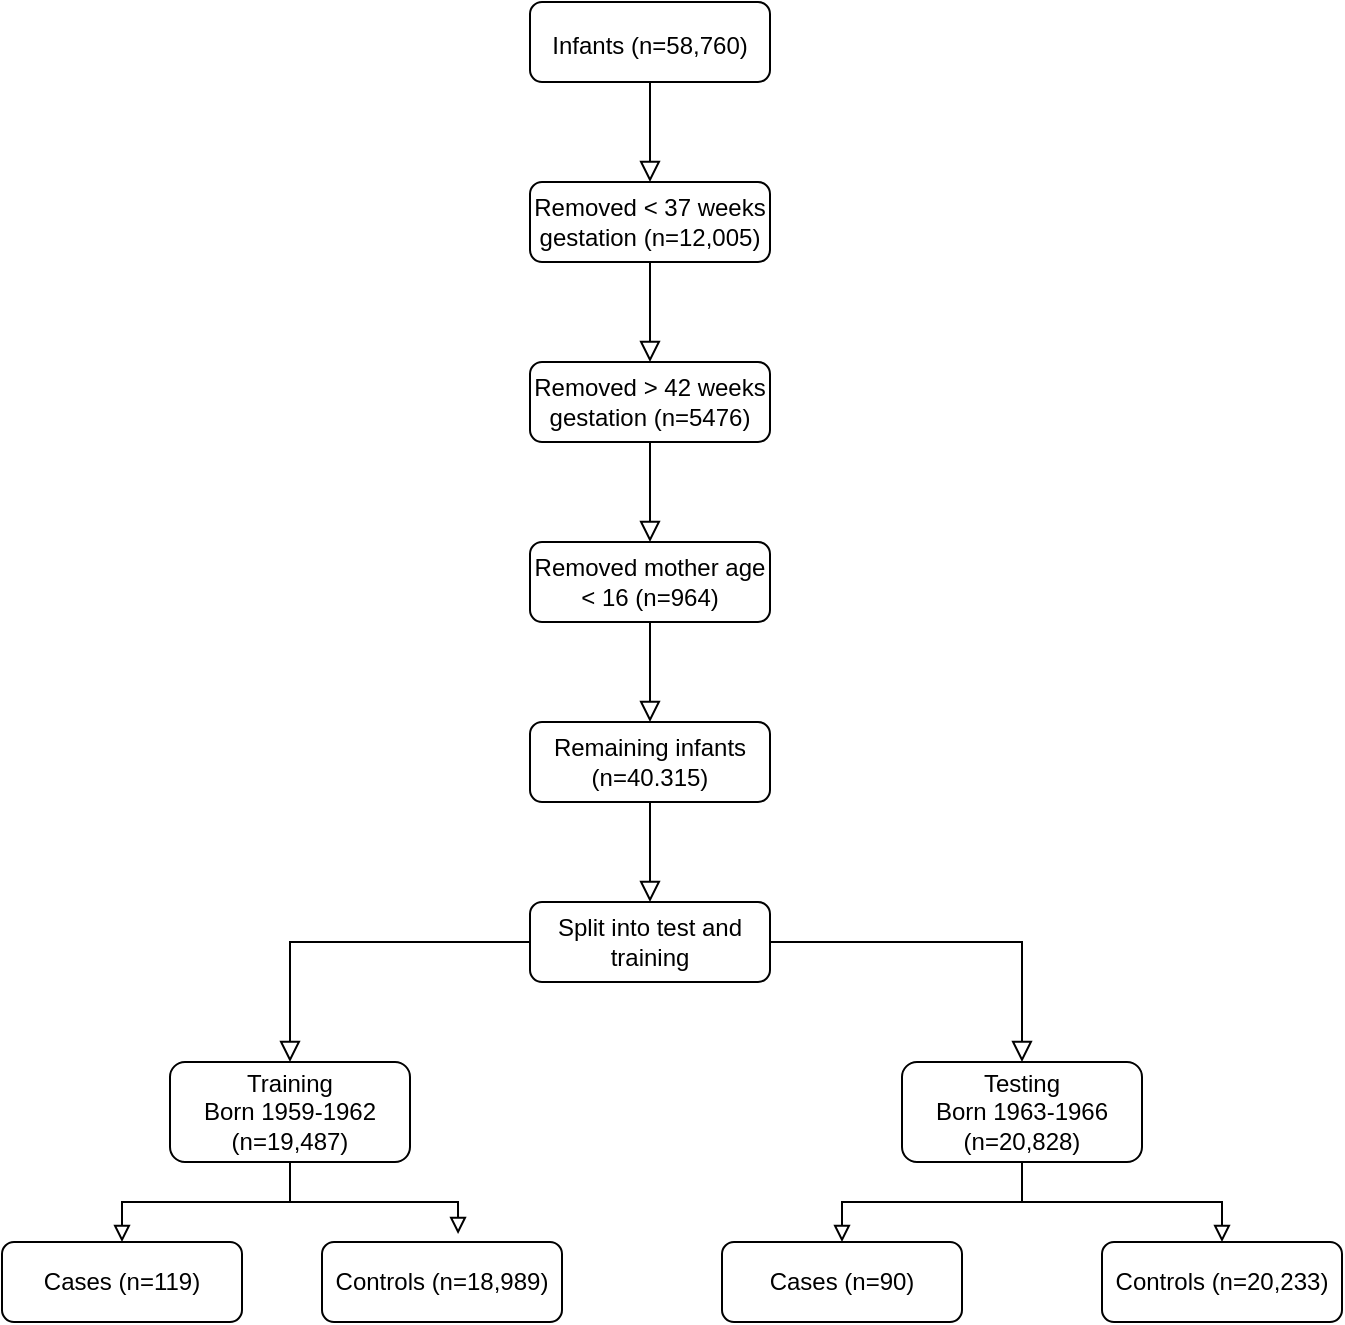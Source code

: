 <mxfile version="14.1.8" type="device"><diagram id="C5RBs43oDa-KdzZeNtuy" name="Page-1"><mxGraphModel dx="946" dy="680" grid="1" gridSize="10" guides="1" tooltips="1" connect="1" arrows="1" fold="1" page="1" pageScale="1" pageWidth="827" pageHeight="1169" math="0" shadow="0"><root><mxCell id="WIyWlLk6GJQsqaUBKTNV-0"/><mxCell id="WIyWlLk6GJQsqaUBKTNV-1" parent="WIyWlLk6GJQsqaUBKTNV-0"/><mxCell id="WIyWlLk6GJQsqaUBKTNV-2" value="" style="rounded=0;html=1;jettySize=auto;orthogonalLoop=1;fontSize=11;endArrow=block;endFill=0;endSize=8;strokeWidth=1;shadow=0;labelBackgroundColor=none;edgeStyle=orthogonalEdgeStyle;" parent="WIyWlLk6GJQsqaUBKTNV-1" source="WIyWlLk6GJQsqaUBKTNV-3" edge="1"><mxGeometry relative="1" as="geometry"><mxPoint x="414.0" y="130" as="targetPoint"/></mxGeometry></mxCell><mxCell id="WIyWlLk6GJQsqaUBKTNV-3" value="&lt;font style=&quot;font-size: 12px&quot;&gt;Infants&amp;nbsp;(n=58,760)&lt;/font&gt;&lt;span style=&quot;font-size: medium&quot;&gt;&lt;/span&gt;" style="rounded=1;whiteSpace=wrap;html=1;fontSize=12;glass=0;strokeWidth=1;shadow=0;" parent="WIyWlLk6GJQsqaUBKTNV-1" vertex="1"><mxGeometry x="354" y="40" width="120" height="40" as="geometry"/></mxCell><mxCell id="WIyWlLk6GJQsqaUBKTNV-11" value="Removed &amp;lt; 37 weeks gestation (n=12,005)" style="rounded=1;whiteSpace=wrap;html=1;fontSize=12;glass=0;strokeWidth=1;shadow=0;" parent="WIyWlLk6GJQsqaUBKTNV-1" vertex="1"><mxGeometry x="354" y="130" width="120" height="40" as="geometry"/></mxCell><mxCell id="rCmonypifDQLgY7aoh2f-5" value="" style="rounded=0;html=1;jettySize=auto;orthogonalLoop=1;fontSize=11;endArrow=block;endFill=0;endSize=8;strokeWidth=1;shadow=0;labelBackgroundColor=none;edgeStyle=orthogonalEdgeStyle;" parent="WIyWlLk6GJQsqaUBKTNV-1" edge="1"><mxGeometry relative="1" as="geometry"><mxPoint x="414" y="220" as="targetPoint"/><mxPoint x="414" y="170" as="sourcePoint"/></mxGeometry></mxCell><mxCell id="rCmonypifDQLgY7aoh2f-7" value="Removed &amp;gt; 42 weeks gestation (n=5476)" style="rounded=1;whiteSpace=wrap;html=1;fontSize=12;glass=0;strokeWidth=1;shadow=0;" parent="WIyWlLk6GJQsqaUBKTNV-1" vertex="1"><mxGeometry x="354" y="220" width="120" height="40" as="geometry"/></mxCell><mxCell id="rCmonypifDQLgY7aoh2f-8" value="" style="rounded=0;html=1;jettySize=auto;orthogonalLoop=1;fontSize=11;endArrow=block;endFill=0;endSize=8;strokeWidth=1;shadow=0;labelBackgroundColor=none;edgeStyle=orthogonalEdgeStyle;" parent="WIyWlLk6GJQsqaUBKTNV-1" edge="1"><mxGeometry relative="1" as="geometry"><mxPoint x="414" y="310" as="targetPoint"/><mxPoint x="414" y="260" as="sourcePoint"/></mxGeometry></mxCell><mxCell id="rCmonypifDQLgY7aoh2f-9" value="Removed mother age &amp;lt; 16 (n=964)" style="rounded=1;whiteSpace=wrap;html=1;fontSize=12;glass=0;strokeWidth=1;shadow=0;" parent="WIyWlLk6GJQsqaUBKTNV-1" vertex="1"><mxGeometry x="354" y="310" width="120" height="40" as="geometry"/></mxCell><mxCell id="rCmonypifDQLgY7aoh2f-10" value="" style="rounded=0;html=1;jettySize=auto;orthogonalLoop=1;fontSize=11;endArrow=block;endFill=0;endSize=8;strokeWidth=1;shadow=0;labelBackgroundColor=none;edgeStyle=orthogonalEdgeStyle;" parent="WIyWlLk6GJQsqaUBKTNV-1" edge="1"><mxGeometry relative="1" as="geometry"><mxPoint x="414" y="400" as="targetPoint"/><mxPoint x="414" y="350" as="sourcePoint"/></mxGeometry></mxCell><mxCell id="rCmonypifDQLgY7aoh2f-11" value="Remaining infants (n=40.315)" style="rounded=1;whiteSpace=wrap;html=1;fontSize=12;glass=0;strokeWidth=1;shadow=0;" parent="WIyWlLk6GJQsqaUBKTNV-1" vertex="1"><mxGeometry x="354" y="400" width="120" height="40" as="geometry"/></mxCell><mxCell id="rCmonypifDQLgY7aoh2f-17" value="" style="rounded=0;html=1;jettySize=auto;orthogonalLoop=1;fontSize=11;endArrow=block;endFill=0;endSize=8;strokeWidth=1;shadow=0;labelBackgroundColor=none;edgeStyle=orthogonalEdgeStyle;" parent="WIyWlLk6GJQsqaUBKTNV-1" edge="1"><mxGeometry relative="1" as="geometry"><mxPoint x="414" y="490" as="targetPoint"/><mxPoint x="414" y="440" as="sourcePoint"/></mxGeometry></mxCell><mxCell id="o-JV50OnTj5V-7cRFWgl-2" style="edgeStyle=orthogonalEdgeStyle;rounded=0;orthogonalLoop=1;jettySize=auto;html=1;entryX=0.5;entryY=0;entryDx=0;entryDy=0;endArrow=block;endFill=0;" edge="1" parent="WIyWlLk6GJQsqaUBKTNV-1" source="rCmonypifDQLgY7aoh2f-23" target="o-JV50OnTj5V-7cRFWgl-0"><mxGeometry relative="1" as="geometry"/></mxCell><mxCell id="o-JV50OnTj5V-7cRFWgl-4" style="edgeStyle=orthogonalEdgeStyle;rounded=0;orthogonalLoop=1;jettySize=auto;html=1;entryX=0.567;entryY=-0.1;entryDx=0;entryDy=0;entryPerimeter=0;endArrow=block;endFill=0;" edge="1" parent="WIyWlLk6GJQsqaUBKTNV-1" source="rCmonypifDQLgY7aoh2f-23" target="o-JV50OnTj5V-7cRFWgl-3"><mxGeometry relative="1" as="geometry"/></mxCell><mxCell id="rCmonypifDQLgY7aoh2f-23" value="Training&lt;br&gt;Born 1959-1962 (n=19,487)" style="rounded=1;whiteSpace=wrap;html=1;fontSize=12;glass=0;strokeWidth=1;shadow=0;" parent="WIyWlLk6GJQsqaUBKTNV-1" vertex="1"><mxGeometry x="174" y="570" width="120" height="50" as="geometry"/></mxCell><mxCell id="o-JV50OnTj5V-7cRFWgl-10" style="edgeStyle=orthogonalEdgeStyle;rounded=0;orthogonalLoop=1;jettySize=auto;html=1;entryX=0.5;entryY=0;entryDx=0;entryDy=0;endArrow=block;endFill=0;" edge="1" parent="WIyWlLk6GJQsqaUBKTNV-1" source="rCmonypifDQLgY7aoh2f-25" target="o-JV50OnTj5V-7cRFWgl-7"><mxGeometry relative="1" as="geometry"/></mxCell><mxCell id="o-JV50OnTj5V-7cRFWgl-11" style="edgeStyle=orthogonalEdgeStyle;rounded=0;orthogonalLoop=1;jettySize=auto;html=1;endArrow=block;endFill=0;" edge="1" parent="WIyWlLk6GJQsqaUBKTNV-1" source="rCmonypifDQLgY7aoh2f-25" target="o-JV50OnTj5V-7cRFWgl-8"><mxGeometry relative="1" as="geometry"/></mxCell><mxCell id="rCmonypifDQLgY7aoh2f-25" value="Testing&lt;br&gt;Born 1963-1966 (n=20,828)" style="rounded=1;whiteSpace=wrap;html=1;fontSize=12;glass=0;strokeWidth=1;shadow=0;" parent="WIyWlLk6GJQsqaUBKTNV-1" vertex="1"><mxGeometry x="540" y="570" width="120" height="50" as="geometry"/></mxCell><mxCell id="rCmonypifDQLgY7aoh2f-33" style="edgeStyle=orthogonalEdgeStyle;rounded=0;orthogonalLoop=1;jettySize=auto;html=1;exitX=0;exitY=0.5;exitDx=0;exitDy=0;endArrow=block;endFill=0;endSize=8;" parent="WIyWlLk6GJQsqaUBKTNV-1" source="rCmonypifDQLgY7aoh2f-31" target="rCmonypifDQLgY7aoh2f-23" edge="1"><mxGeometry relative="1" as="geometry"/></mxCell><mxCell id="rCmonypifDQLgY7aoh2f-34" style="edgeStyle=orthogonalEdgeStyle;rounded=0;orthogonalLoop=1;jettySize=auto;html=1;exitX=1;exitY=0.5;exitDx=0;exitDy=0;entryX=0.5;entryY=0;entryDx=0;entryDy=0;endArrow=block;endFill=0;endSize=8;" parent="WIyWlLk6GJQsqaUBKTNV-1" source="rCmonypifDQLgY7aoh2f-31" target="rCmonypifDQLgY7aoh2f-25" edge="1"><mxGeometry relative="1" as="geometry"/></mxCell><mxCell id="rCmonypifDQLgY7aoh2f-31" value="Split into test and training" style="rounded=1;whiteSpace=wrap;html=1;fontSize=12;glass=0;strokeWidth=1;shadow=0;" parent="WIyWlLk6GJQsqaUBKTNV-1" vertex="1"><mxGeometry x="354" y="490" width="120" height="40" as="geometry"/></mxCell><mxCell id="o-JV50OnTj5V-7cRFWgl-0" value="Cases (n=119)" style="rounded=1;whiteSpace=wrap;html=1;fontSize=12;glass=0;strokeWidth=1;shadow=0;" vertex="1" parent="WIyWlLk6GJQsqaUBKTNV-1"><mxGeometry x="90" y="660" width="120" height="40" as="geometry"/></mxCell><mxCell id="o-JV50OnTj5V-7cRFWgl-3" value="Controls (n=18,989)" style="rounded=1;whiteSpace=wrap;html=1;fontSize=12;glass=0;strokeWidth=1;shadow=0;" vertex="1" parent="WIyWlLk6GJQsqaUBKTNV-1"><mxGeometry x="250" y="660" width="120" height="40" as="geometry"/></mxCell><mxCell id="o-JV50OnTj5V-7cRFWgl-7" value="Cases (n=90)" style="rounded=1;whiteSpace=wrap;html=1;fontSize=12;glass=0;strokeWidth=1;shadow=0;" vertex="1" parent="WIyWlLk6GJQsqaUBKTNV-1"><mxGeometry x="450" y="660" width="120" height="40" as="geometry"/></mxCell><mxCell id="o-JV50OnTj5V-7cRFWgl-8" value="Controls (n=20,233)" style="rounded=1;whiteSpace=wrap;html=1;fontSize=12;glass=0;strokeWidth=1;shadow=0;" vertex="1" parent="WIyWlLk6GJQsqaUBKTNV-1"><mxGeometry x="640" y="660" width="120" height="40" as="geometry"/></mxCell></root></mxGraphModel></diagram></mxfile>